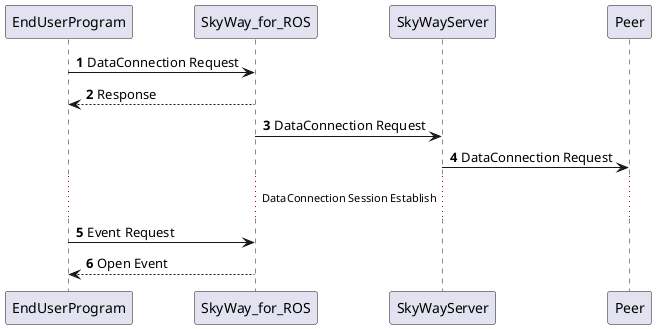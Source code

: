 @startuml
'https://plantuml.com/sequence-diagram

autonumber

EndUserProgram -> SkyWay_for_ROS: DataConnection Request
SkyWay_for_ROS --> EndUserProgram: Response
SkyWay_for_ROS -> SkyWayServer: DataConnection Request
SkyWayServer -> Peer: DataConnection Request
...DataConnection Session Establish...
EndUserProgram -> SkyWay_for_ROS: Event Request
SkyWay_for_ROS --> EndUserProgram: Open Event

@enduml
